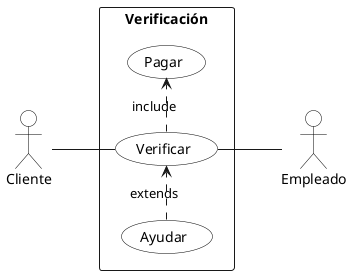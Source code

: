 @startuml
left to right direction
skinparam packageStyle rectangle
skinparam monochrome true
skinparam shadowing false
skinparam ActorBackgroundColor White
skinparam ActorBorderColor Black
skinparam UsecaseBackgroundColor White
skinparam UsecaseBorderColor Black

actor Cliente
actor Empleado
rectangle Verificación {
  Cliente -- (Verificar)
  (Verificar) .> (Pagar) : include
  (Ayudar) .> (Verificar) : extends
  (Verificar) -- Empleado
}
@enduml
